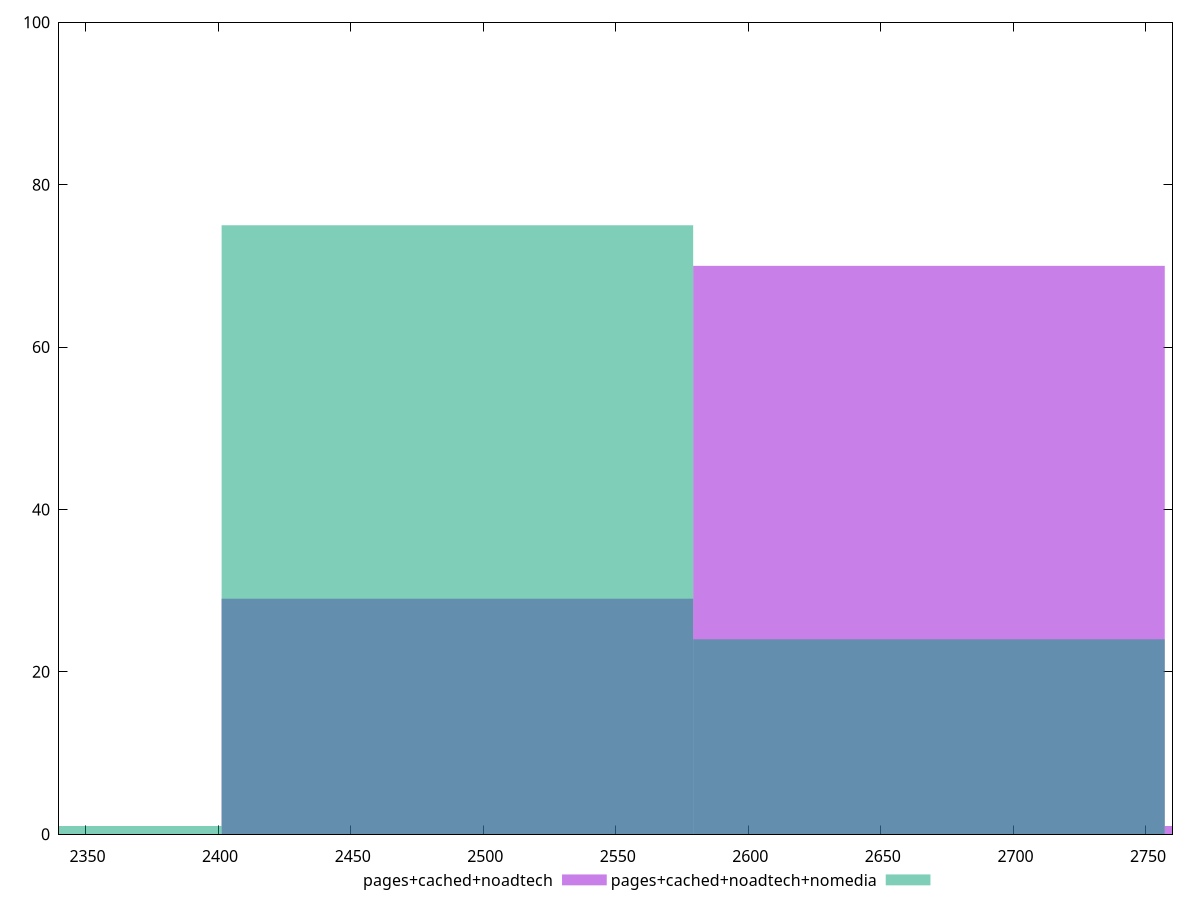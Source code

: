 reset

$pagesCachedNoadtech <<EOF
2668.1448293328444 70
2490.2685073773214 29
2846.0211512883675 1
EOF

$pagesCachedNoadtechNomedia <<EOF
2312.392185421799 1
2490.2685073773214 75
2668.1448293328444 24
EOF

set key outside below
set boxwidth 177.87632195552297
set xrange [2340:2760]
set yrange [0:100]
set trange [0:100]
set style fill transparent solid 0.5 noborder
set terminal svg size 640, 500 enhanced background rgb 'white'
set output "report_00019_2021-02-10T18-14-37.922Z//uses-text-compression/comparison/histogram/2_vs_3.svg"

plot $pagesCachedNoadtech title "pages+cached+noadtech" with boxes, \
     $pagesCachedNoadtechNomedia title "pages+cached+noadtech+nomedia" with boxes

reset

